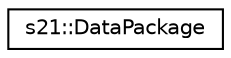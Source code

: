 digraph "Graphical Class Hierarchy"
{
 // LATEX_PDF_SIZE
  edge [fontname="Helvetica",fontsize="10",labelfontname="Helvetica",labelfontsize="10"];
  node [fontname="Helvetica",fontsize="10",shape=record];
  rankdir="LR";
  Node0 [label="s21::DataPackage",height=0.2,width=0.4,color="black", fillcolor="white", style="filled",URL="$structs21_1_1DataPackage.html",tooltip="In order not to violate the structure of the pattern, it was decided to transmit some data as a whole..."];
}
